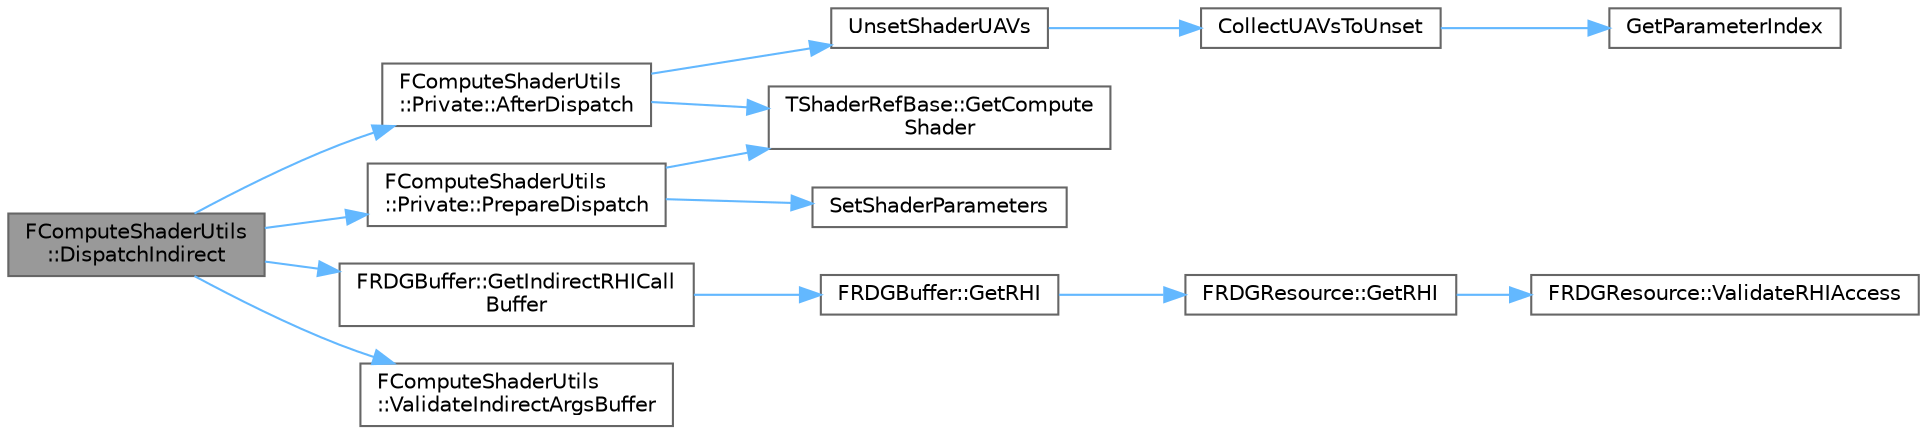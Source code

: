 digraph "FComputeShaderUtils::DispatchIndirect"
{
 // INTERACTIVE_SVG=YES
 // LATEX_PDF_SIZE
  bgcolor="transparent";
  edge [fontname=Helvetica,fontsize=10,labelfontname=Helvetica,labelfontsize=10];
  node [fontname=Helvetica,fontsize=10,shape=box,height=0.2,width=0.4];
  rankdir="LR";
  Node1 [id="Node000001",label="FComputeShaderUtils\l::DispatchIndirect",height=0.2,width=0.4,color="gray40", fillcolor="grey60", style="filled", fontcolor="black",tooltip="Dispatch a compute shader to rhi command list with its parameters and indirect args."];
  Node1 -> Node2 [id="edge1_Node000001_Node000002",color="steelblue1",style="solid",tooltip=" "];
  Node2 [id="Node000002",label="FComputeShaderUtils\l::Private::AfterDispatch",height=0.2,width=0.4,color="grey40", fillcolor="white", style="filled",URL="$d2/d1f/namespaceFComputeShaderUtils_1_1Private.html#a2bb37c074da53aa253ac566f6e9d565b",tooltip=" "];
  Node2 -> Node3 [id="edge2_Node000002_Node000003",color="steelblue1",style="solid",tooltip=" "];
  Node3 [id="Node000003",label="TShaderRefBase::GetCompute\lShader",height=0.2,width=0.4,color="grey40", fillcolor="white", style="filled",URL="$dc/d92/classTShaderRefBase.html#ae70e9a74dc76875e8c2d02c364c064ea",tooltip=" "];
  Node2 -> Node4 [id="edge3_Node000002_Node000004",color="steelblue1",style="solid",tooltip=" "];
  Node4 [id="Node000004",label="UnsetShaderUAVs",height=0.2,width=0.4,color="grey40", fillcolor="white", style="filled",URL="$dc/d10/ShaderParameterStruct_8h.html#acb1bee27c7392d3cc206033d90fb4ae5",tooltip=" "];
  Node4 -> Node5 [id="edge4_Node000004_Node000005",color="steelblue1",style="solid",tooltip=" "];
  Node5 [id="Node000005",label="CollectUAVsToUnset",height=0.2,width=0.4,color="grey40", fillcolor="white", style="filled",URL="$dc/d10/ShaderParameterStruct_8h.html#a0f604f4f84105eb19f733e3f6816a542",tooltip=" "];
  Node5 -> Node6 [id="edge5_Node000005_Node000006",color="steelblue1",style="solid",tooltip=" "];
  Node6 [id="Node000006",label="GetParameterIndex",height=0.2,width=0.4,color="grey40", fillcolor="white", style="filled",URL="$d2/dac/Shader_8h.html#a0e488ce54f123090269a28a622fcd400",tooltip=" "];
  Node1 -> Node7 [id="edge6_Node000001_Node000007",color="steelblue1",style="solid",tooltip=" "];
  Node7 [id="Node000007",label="FRDGBuffer::GetIndirectRHICall\lBuffer",height=0.2,width=0.4,color="grey40", fillcolor="white", style="filled",URL="$d0/d52/classFRDGBuffer.html#a503b33b87d0d0494cc9b5475f1bfc5e8",tooltip="Returns the buffer to use for indirect RHI calls."];
  Node7 -> Node8 [id="edge7_Node000007_Node000008",color="steelblue1",style="solid",tooltip=" "];
  Node8 [id="Node000008",label="FRDGBuffer::GetRHI",height=0.2,width=0.4,color="grey40", fillcolor="white", style="filled",URL="$d0/d52/classFRDGBuffer.html#adf8bd85dee7178735fde2238b9af6c83",tooltip="The following methods may only be called during pass execution."];
  Node8 -> Node9 [id="edge8_Node000008_Node000009",color="steelblue1",style="solid",tooltip=" "];
  Node9 [id="Node000009",label="FRDGResource::GetRHI",height=0.2,width=0.4,color="grey40", fillcolor="white", style="filled",URL="$d4/d89/classFRDGResource.html#a96562c9d58fa49ccd5efa43e8d787ffa",tooltip=" "];
  Node9 -> Node10 [id="edge9_Node000009_Node000010",color="steelblue1",style="solid",tooltip=" "];
  Node10 [id="Node000010",label="FRDGResource::ValidateRHIAccess",height=0.2,width=0.4,color="grey40", fillcolor="white", style="filled",URL="$d4/d89/classFRDGResource.html#a4c5c025bc9233fb63354542bdb7dd854",tooltip=" "];
  Node1 -> Node11 [id="edge10_Node000001_Node000011",color="steelblue1",style="solid",tooltip=" "];
  Node11 [id="Node000011",label="FComputeShaderUtils\l::Private::PrepareDispatch",height=0.2,width=0.4,color="grey40", fillcolor="white", style="filled",URL="$d2/d1f/namespaceFComputeShaderUtils_1_1Private.html#a73b7f19b7b11a38a724787b6fe768923",tooltip=" "];
  Node11 -> Node3 [id="edge11_Node000011_Node000003",color="steelblue1",style="solid",tooltip=" "];
  Node11 -> Node12 [id="edge12_Node000011_Node000012",color="steelblue1",style="solid",tooltip=" "];
  Node12 [id="Node000012",label="SetShaderParameters",height=0.2,width=0.4,color="grey40", fillcolor="white", style="filled",URL="$dc/d10/ShaderParameterStruct_8h.html#a6d0f1aee553d43d6ecbce3f539d044b6",tooltip=" "];
  Node1 -> Node13 [id="edge13_Node000001_Node000013",color="steelblue1",style="solid",tooltip=" "];
  Node13 [id="Node000013",label="FComputeShaderUtils\l::ValidateIndirectArgsBuffer",height=0.2,width=0.4,color="grey40", fillcolor="white", style="filled",URL="$d3/d0e/namespaceFComputeShaderUtils.html#a82333f15d49d03b1cb1f8e119e7a9250",tooltip=" "];
}
